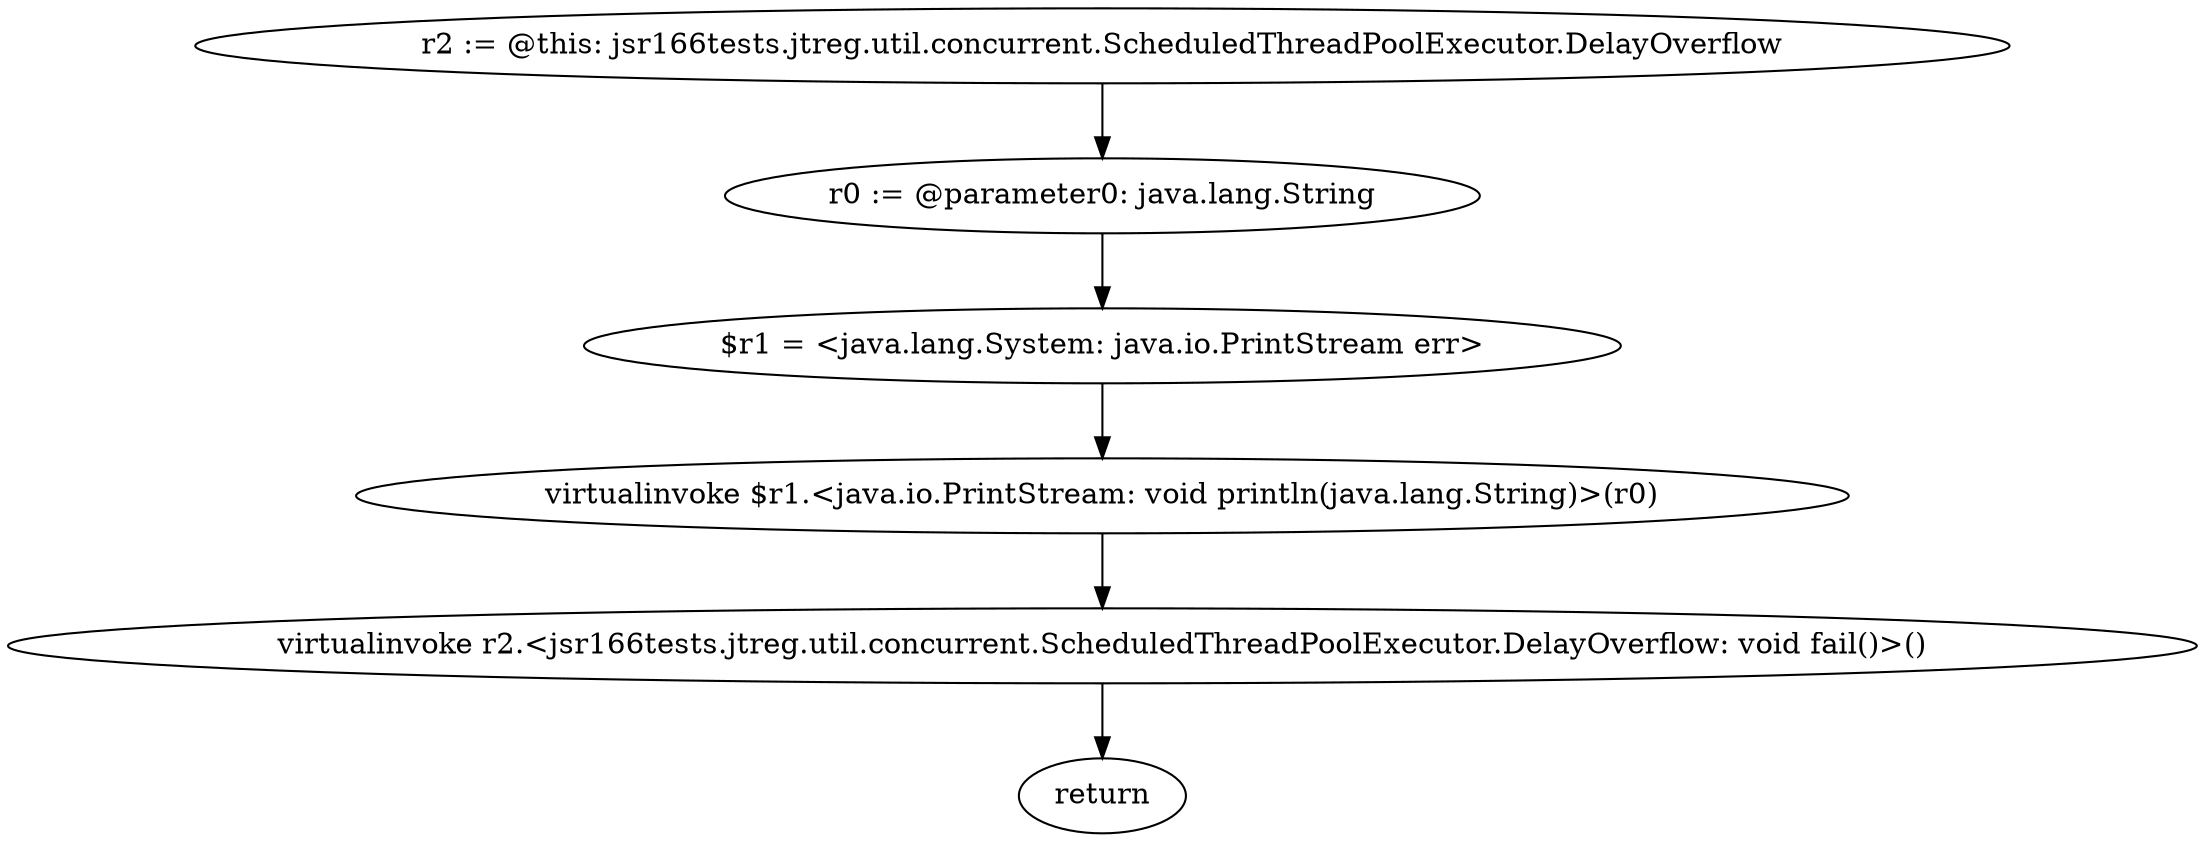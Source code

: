 digraph "unitGraph" {
    "r2 := @this: jsr166tests.jtreg.util.concurrent.ScheduledThreadPoolExecutor.DelayOverflow"
    "r0 := @parameter0: java.lang.String"
    "$r1 = <java.lang.System: java.io.PrintStream err>"
    "virtualinvoke $r1.<java.io.PrintStream: void println(java.lang.String)>(r0)"
    "virtualinvoke r2.<jsr166tests.jtreg.util.concurrent.ScheduledThreadPoolExecutor.DelayOverflow: void fail()>()"
    "return"
    "r2 := @this: jsr166tests.jtreg.util.concurrent.ScheduledThreadPoolExecutor.DelayOverflow"->"r0 := @parameter0: java.lang.String";
    "r0 := @parameter0: java.lang.String"->"$r1 = <java.lang.System: java.io.PrintStream err>";
    "$r1 = <java.lang.System: java.io.PrintStream err>"->"virtualinvoke $r1.<java.io.PrintStream: void println(java.lang.String)>(r0)";
    "virtualinvoke $r1.<java.io.PrintStream: void println(java.lang.String)>(r0)"->"virtualinvoke r2.<jsr166tests.jtreg.util.concurrent.ScheduledThreadPoolExecutor.DelayOverflow: void fail()>()";
    "virtualinvoke r2.<jsr166tests.jtreg.util.concurrent.ScheduledThreadPoolExecutor.DelayOverflow: void fail()>()"->"return";
}
